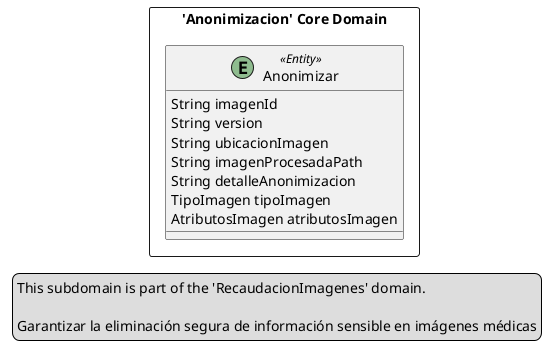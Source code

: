 @startuml

skinparam componentStyle uml2

package "'Anonimizacion' Core Domain" <<Rectangle>> {
	class Anonimizar <<(E,DarkSeaGreen) Entity>> {
		String imagenId
		String version
		String ubicacionImagen
		String imagenProcesadaPath
		String detalleAnonimizacion
		TipoImagen tipoImagen
		AtributosImagen atributosImagen
	}
}
legend left
  This subdomain is part of the 'RecaudacionImagenes' domain.

  Garantizar la eliminación segura de información sensible en imágenes médicas
end legend


@enduml
